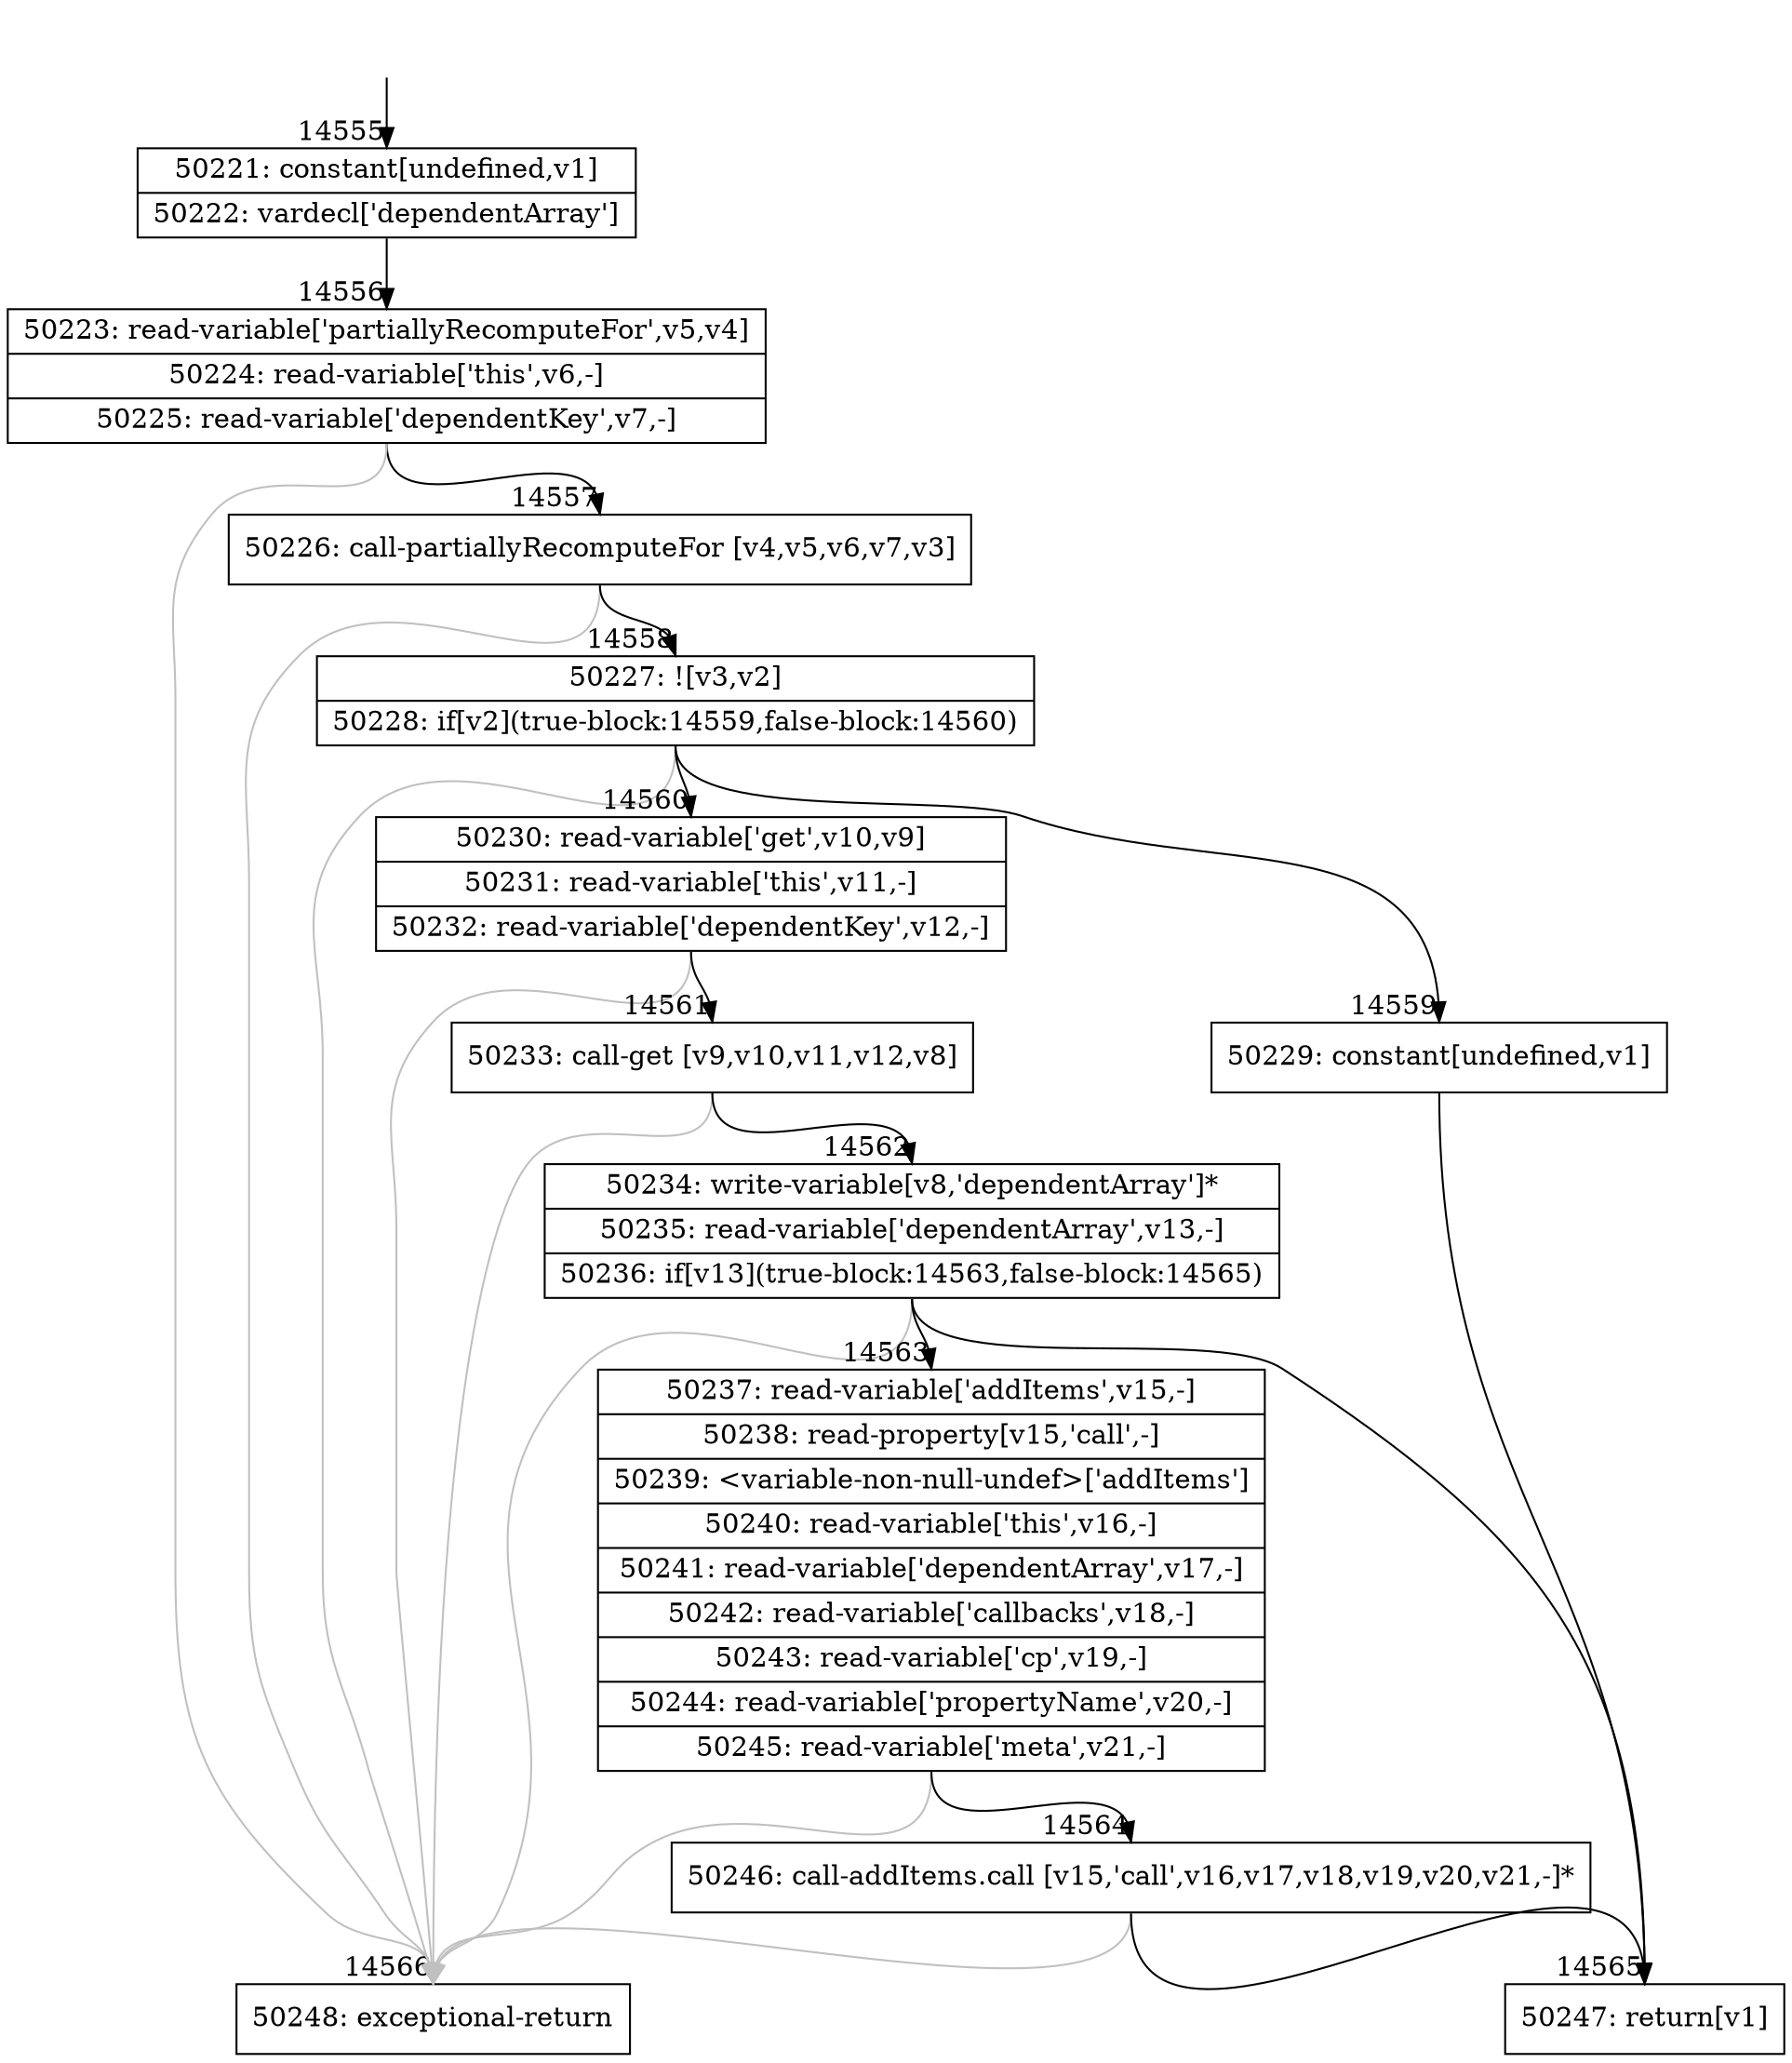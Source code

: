 digraph {
rankdir="TD"
BB_entry1216[shape=none,label=""];
BB_entry1216 -> BB14555 [tailport=s, headport=n, headlabel="    14555"]
BB14555 [shape=record label="{50221: constant[undefined,v1]|50222: vardecl['dependentArray']}" ] 
BB14555 -> BB14556 [tailport=s, headport=n, headlabel="      14556"]
BB14556 [shape=record label="{50223: read-variable['partiallyRecomputeFor',v5,v4]|50224: read-variable['this',v6,-]|50225: read-variable['dependentKey',v7,-]}" ] 
BB14556 -> BB14557 [tailport=s, headport=n, headlabel="      14557"]
BB14556 -> BB14566 [tailport=s, headport=n, color=gray, headlabel="      14566"]
BB14557 [shape=record label="{50226: call-partiallyRecomputeFor [v4,v5,v6,v7,v3]}" ] 
BB14557 -> BB14558 [tailport=s, headport=n, headlabel="      14558"]
BB14557 -> BB14566 [tailport=s, headport=n, color=gray]
BB14558 [shape=record label="{50227: ![v3,v2]|50228: if[v2](true-block:14559,false-block:14560)}" ] 
BB14558 -> BB14559 [tailport=s, headport=n, headlabel="      14559"]
BB14558 -> BB14560 [tailport=s, headport=n, headlabel="      14560"]
BB14558 -> BB14566 [tailport=s, headport=n, color=gray]
BB14559 [shape=record label="{50229: constant[undefined,v1]}" ] 
BB14559 -> BB14565 [tailport=s, headport=n, headlabel="      14565"]
BB14560 [shape=record label="{50230: read-variable['get',v10,v9]|50231: read-variable['this',v11,-]|50232: read-variable['dependentKey',v12,-]}" ] 
BB14560 -> BB14561 [tailport=s, headport=n, headlabel="      14561"]
BB14560 -> BB14566 [tailport=s, headport=n, color=gray]
BB14561 [shape=record label="{50233: call-get [v9,v10,v11,v12,v8]}" ] 
BB14561 -> BB14562 [tailport=s, headport=n, headlabel="      14562"]
BB14561 -> BB14566 [tailport=s, headport=n, color=gray]
BB14562 [shape=record label="{50234: write-variable[v8,'dependentArray']*|50235: read-variable['dependentArray',v13,-]|50236: if[v13](true-block:14563,false-block:14565)}" ] 
BB14562 -> BB14563 [tailport=s, headport=n, headlabel="      14563"]
BB14562 -> BB14565 [tailport=s, headport=n]
BB14562 -> BB14566 [tailport=s, headport=n, color=gray]
BB14563 [shape=record label="{50237: read-variable['addItems',v15,-]|50238: read-property[v15,'call',-]|50239: \<variable-non-null-undef\>['addItems']|50240: read-variable['this',v16,-]|50241: read-variable['dependentArray',v17,-]|50242: read-variable['callbacks',v18,-]|50243: read-variable['cp',v19,-]|50244: read-variable['propertyName',v20,-]|50245: read-variable['meta',v21,-]}" ] 
BB14563 -> BB14564 [tailport=s, headport=n, headlabel="      14564"]
BB14563 -> BB14566 [tailport=s, headport=n, color=gray]
BB14564 [shape=record label="{50246: call-addItems.call [v15,'call',v16,v17,v18,v19,v20,v21,-]*}" ] 
BB14564 -> BB14565 [tailport=s, headport=n]
BB14564 -> BB14566 [tailport=s, headport=n, color=gray]
BB14565 [shape=record label="{50247: return[v1]}" ] 
BB14566 [shape=record label="{50248: exceptional-return}" ] 
//#$~ 26712
}
